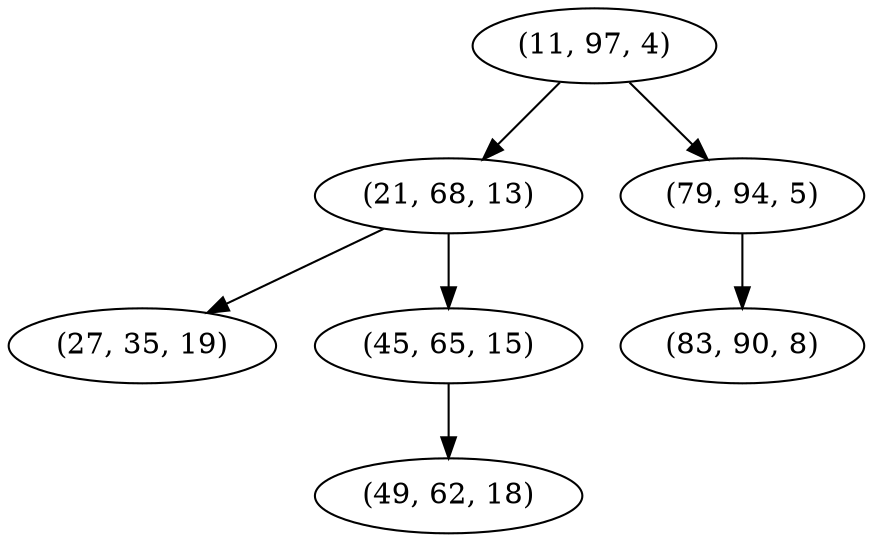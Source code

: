digraph tree {
    "(11, 97, 4)";
    "(21, 68, 13)";
    "(27, 35, 19)";
    "(45, 65, 15)";
    "(49, 62, 18)";
    "(79, 94, 5)";
    "(83, 90, 8)";
    "(11, 97, 4)" -> "(21, 68, 13)";
    "(11, 97, 4)" -> "(79, 94, 5)";
    "(21, 68, 13)" -> "(27, 35, 19)";
    "(21, 68, 13)" -> "(45, 65, 15)";
    "(45, 65, 15)" -> "(49, 62, 18)";
    "(79, 94, 5)" -> "(83, 90, 8)";
}
